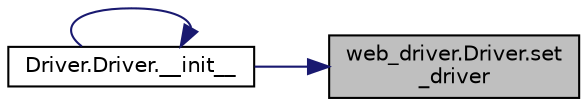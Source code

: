 digraph "web_driver.Driver.set_driver"
{
 // LATEX_PDF_SIZE
  edge [fontname="Helvetica",fontsize="10",labelfontname="Helvetica",labelfontsize="10"];
  node [fontname="Helvetica",fontsize="10",shape=record];
  rankdir="RL";
  Node1 [label="web_driver.Driver.set\l_driver",height=0.2,width=0.4,color="black", fillcolor="grey75", style="filled", fontcolor="black",tooltip=" "];
  Node1 -> Node2 [dir="back",color="midnightblue",fontsize="10",style="solid",fontname="Helvetica"];
  Node2 [label="Driver.Driver.__init__",height=0.2,width=0.4,color="black", fillcolor="white", style="filled",URL="$d3/d1e/class_driver_1_1_driver_abe62385785a1a26bb20325ddcb6d640f.html#abe62385785a1a26bb20325ddcb6d640f",tooltip=" "];
  Node2 -> Node2 [dir="back",color="midnightblue",fontsize="10",style="solid",fontname="Helvetica"];
}
